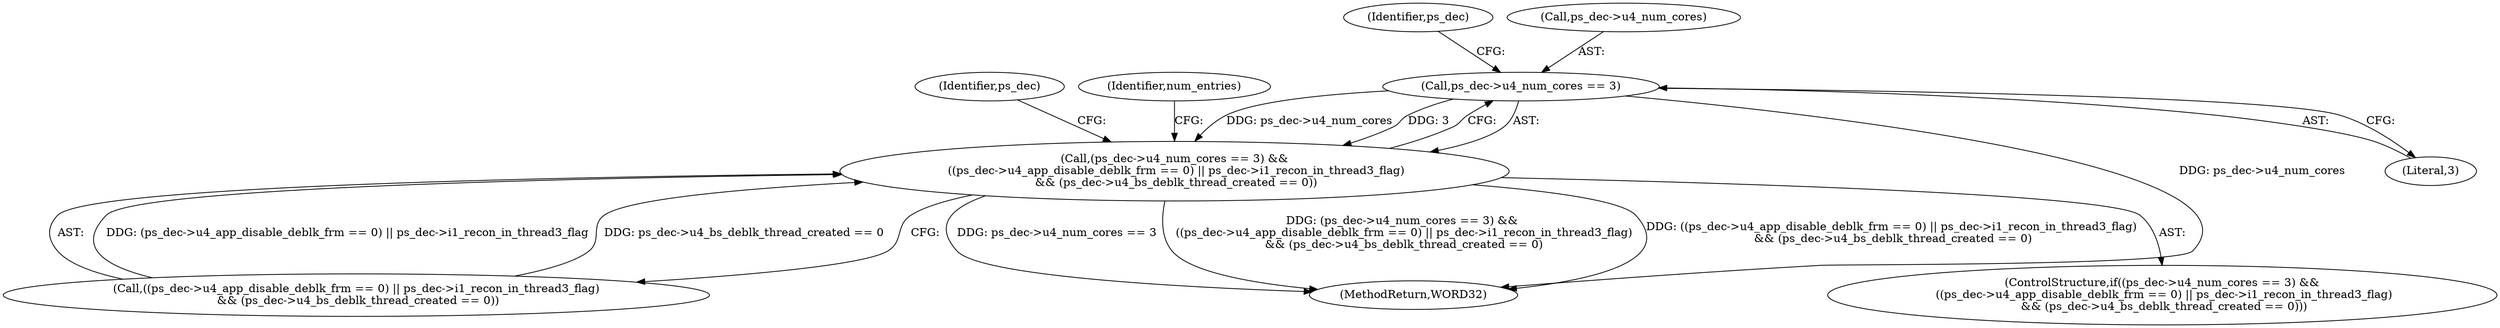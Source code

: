 digraph "0_Android_4a524d3a8ae9aa20c36430008e6bd429443f8f1d_1@pointer" {
"1000422" [label="(Call,ps_dec->u4_num_cores == 3)"];
"1000421" [label="(Call,(ps_dec->u4_num_cores == 3) &&\n ((ps_dec->u4_app_disable_deblk_frm == 0) || ps_dec->i1_recon_in_thread3_flag)\n && (ps_dec->u4_bs_deblk_thread_created == 0))"];
"1000445" [label="(Identifier,ps_dec)"];
"1000421" [label="(Call,(ps_dec->u4_num_cores == 3) &&\n ((ps_dec->u4_app_disable_deblk_frm == 0) || ps_dec->i1_recon_in_thread3_flag)\n && (ps_dec->u4_bs_deblk_thread_created == 0))"];
"1000431" [label="(Identifier,ps_dec)"];
"1000422" [label="(Call,ps_dec->u4_num_cores == 3)"];
"1001284" [label="(MethodReturn,WORD32)"];
"1000426" [label="(Literal,3)"];
"1000427" [label="(Call,((ps_dec->u4_app_disable_deblk_frm == 0) || ps_dec->i1_recon_in_thread3_flag)\n && (ps_dec->u4_bs_deblk_thread_created == 0))"];
"1000727" [label="(Identifier,num_entries)"];
"1000420" [label="(ControlStructure,if((ps_dec->u4_num_cores == 3) &&\n ((ps_dec->u4_app_disable_deblk_frm == 0) || ps_dec->i1_recon_in_thread3_flag)\n && (ps_dec->u4_bs_deblk_thread_created == 0)))"];
"1000423" [label="(Call,ps_dec->u4_num_cores)"];
"1000422" -> "1000421"  [label="AST: "];
"1000422" -> "1000426"  [label="CFG: "];
"1000423" -> "1000422"  [label="AST: "];
"1000426" -> "1000422"  [label="AST: "];
"1000431" -> "1000422"  [label="CFG: "];
"1000421" -> "1000422"  [label="CFG: "];
"1000422" -> "1001284"  [label="DDG: ps_dec->u4_num_cores"];
"1000422" -> "1000421"  [label="DDG: ps_dec->u4_num_cores"];
"1000422" -> "1000421"  [label="DDG: 3"];
"1000421" -> "1000420"  [label="AST: "];
"1000421" -> "1000427"  [label="CFG: "];
"1000427" -> "1000421"  [label="AST: "];
"1000445" -> "1000421"  [label="CFG: "];
"1000727" -> "1000421"  [label="CFG: "];
"1000421" -> "1001284"  [label="DDG: ((ps_dec->u4_app_disable_deblk_frm == 0) || ps_dec->i1_recon_in_thread3_flag)\n && (ps_dec->u4_bs_deblk_thread_created == 0)"];
"1000421" -> "1001284"  [label="DDG: ps_dec->u4_num_cores == 3"];
"1000421" -> "1001284"  [label="DDG: (ps_dec->u4_num_cores == 3) &&\n ((ps_dec->u4_app_disable_deblk_frm == 0) || ps_dec->i1_recon_in_thread3_flag)\n && (ps_dec->u4_bs_deblk_thread_created == 0)"];
"1000427" -> "1000421"  [label="DDG: (ps_dec->u4_app_disable_deblk_frm == 0) || ps_dec->i1_recon_in_thread3_flag"];
"1000427" -> "1000421"  [label="DDG: ps_dec->u4_bs_deblk_thread_created == 0"];
}
